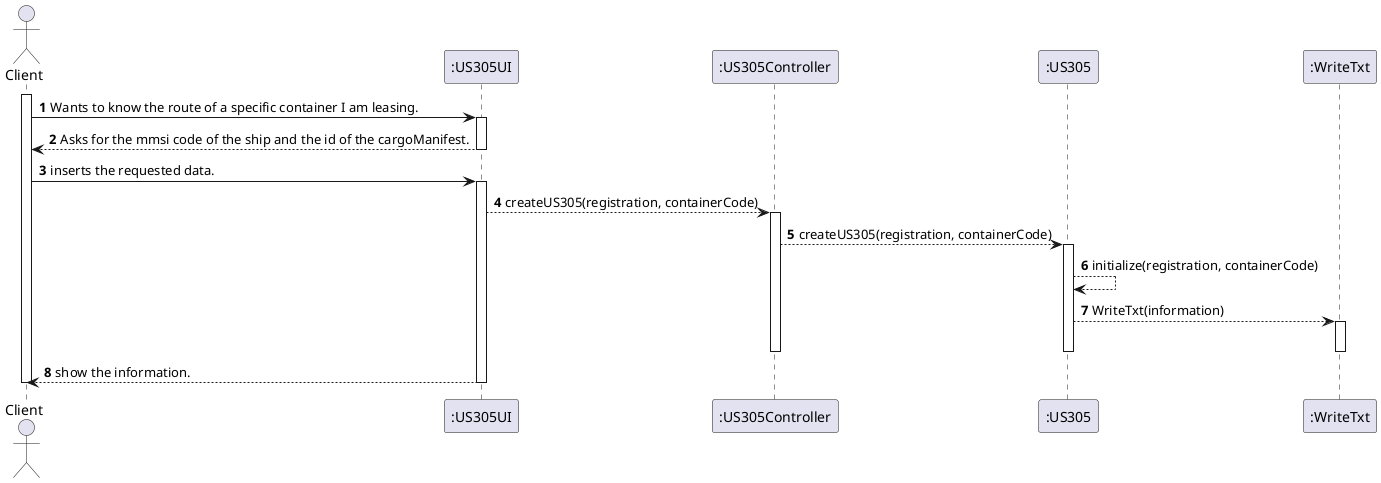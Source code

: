 @startuml
autonumber

actor "Client" as CL

participant ":US305UI" as UI
participant ":US305Controller" as CTR
participant ":US305" as US
participant ":WriteTxt" as TXT

activate CL

CL -> UI: Wants to know the route of a specific container I am leasing.
activate UI
UI --> CL: Asks for the mmsi code of the ship and the id of the cargoManifest.
deactivate UI
CL -> UI: inserts the requested data.

activate UI
UI --> CTR: createUS305(registration, containerCode)
activate CTR

CTR --> US: createUS305(registration, containerCode)
activate US

US --> US: initialize(registration, containerCode)

US --> TXT: WriteTxt(information)
activate TXT
deactivate TXT
deactivate US
deactivate CTR

UI --> CL: show the information.
deactivate UI
deactivate CL

@enduml